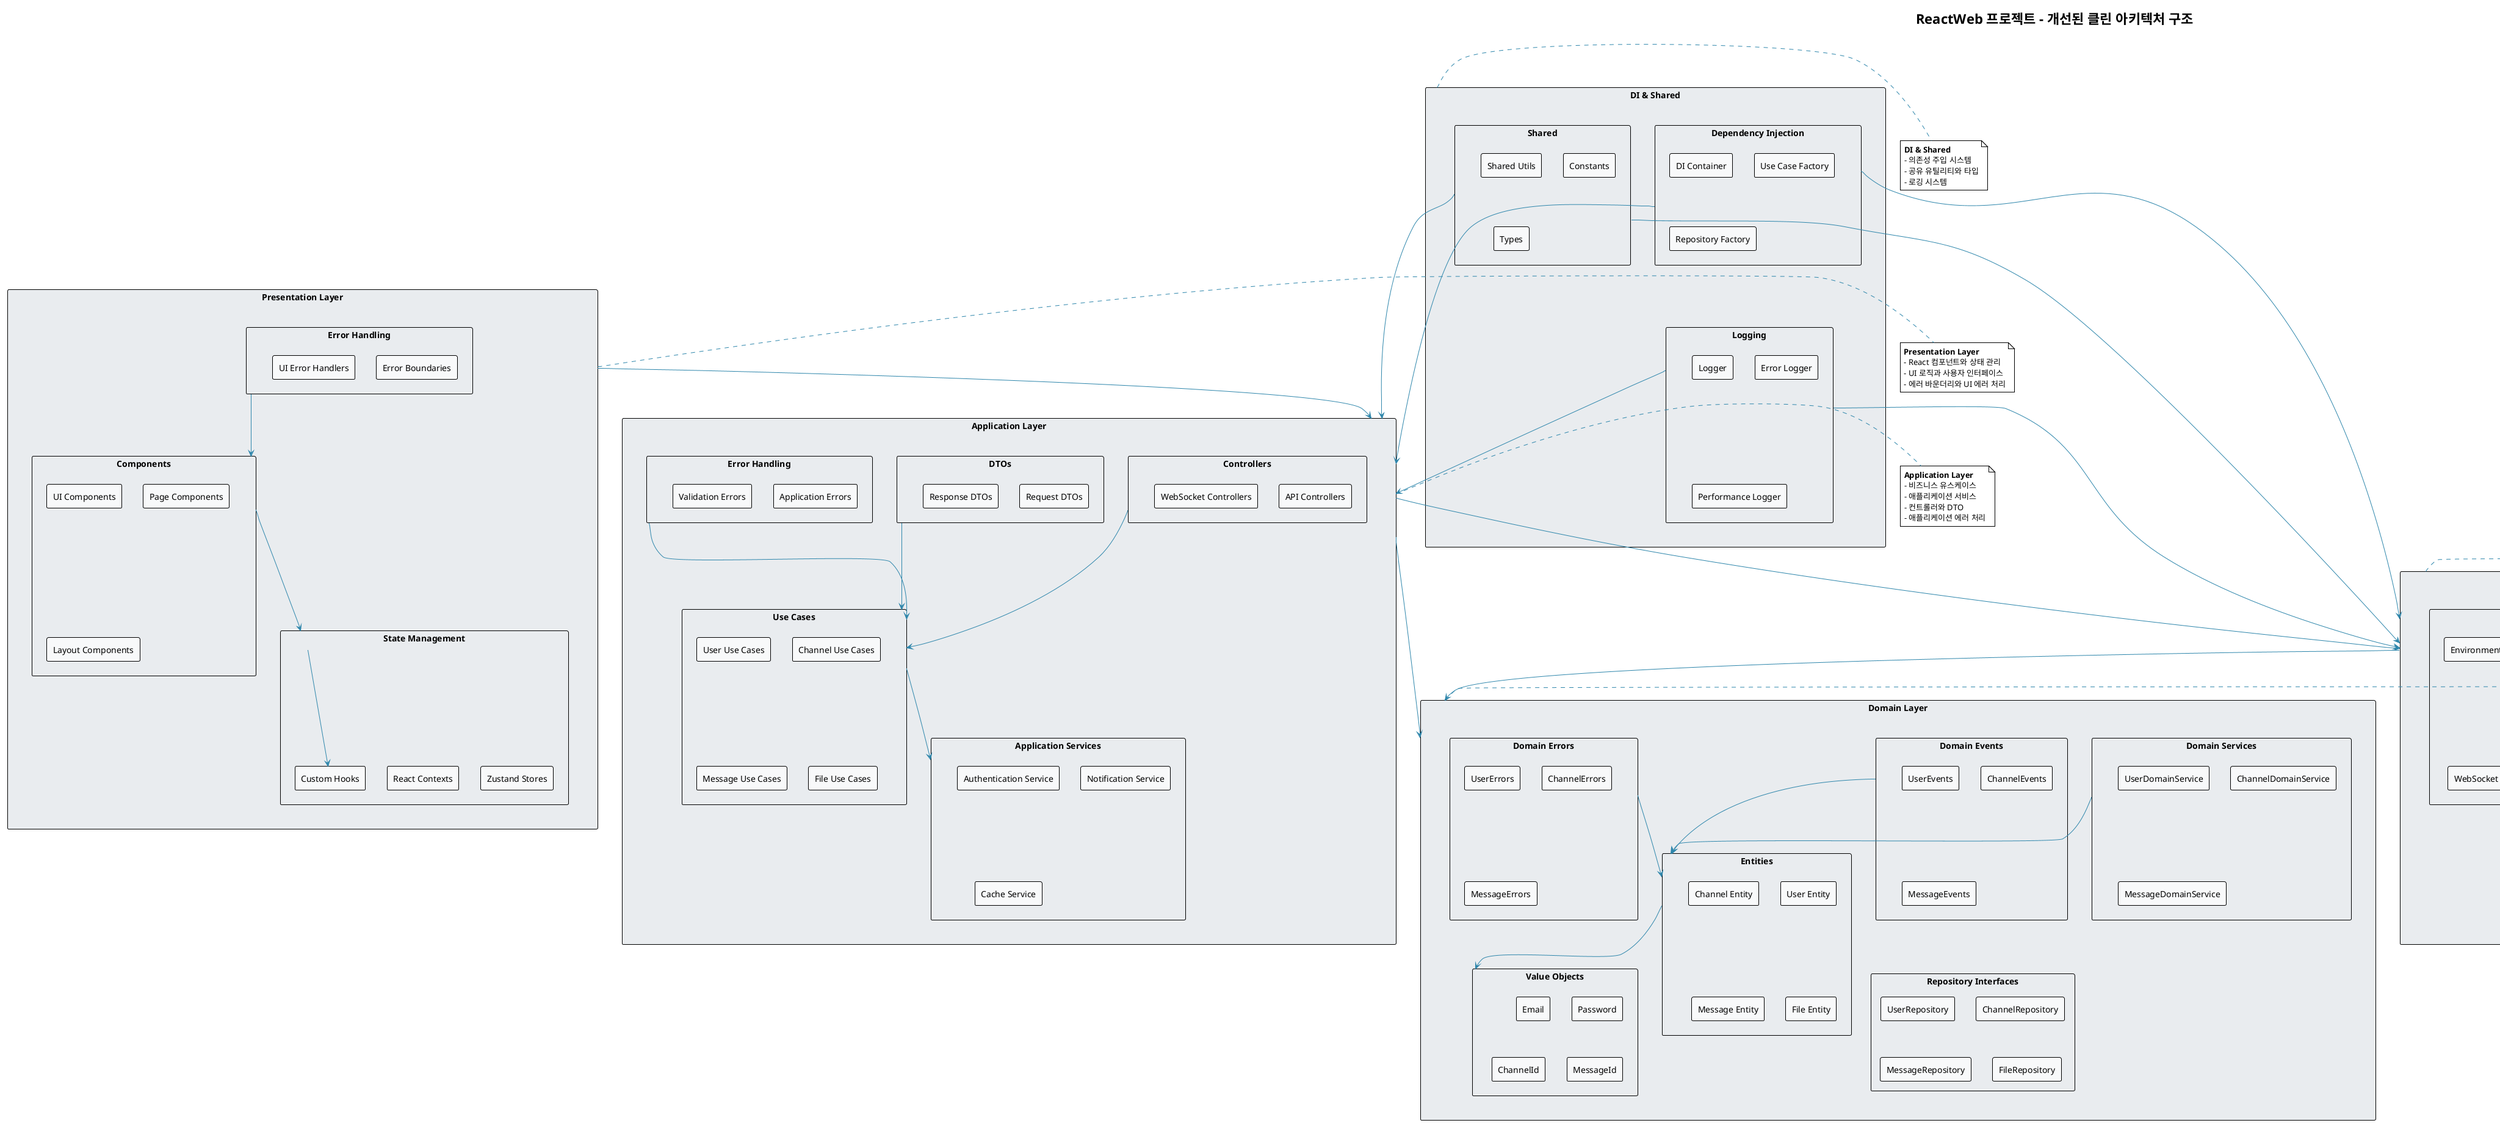 @startuml ReactWeb Architecture Improved
!theme plain
skinparam backgroundColor #FFFFFF
skinparam componentStyle rectangle
skinparam packageStyle rectangle
skinparam arrowColor #2E86AB
skinparam componentBackgroundColor #F8F9FA
skinparam packageBackgroundColor #E9ECEF

title ReactWeb 프로젝트 - 개선된 클린 아키텍처 구조

package "Presentation Layer" as Presentation {
  package "Components" as Components {
    component "UI Components" as UIComponents
    component "Page Components" as PageComponents
    component "Layout Components" as LayoutComponents
  }
  
  package "State Management" as StateManagement {
    component "Zustand Stores" as ZustandStores
    component "React Contexts" as ReactContexts
    component "Custom Hooks" as CustomHooks
  }
  
  package "Error Handling" as PresentationError {
    component "Error Boundaries" as ErrorBoundaries
    component "UI Error Handlers" as UIErrorHandlers
  }
}

package "Application Layer" as Application {
  package "Use Cases" as UseCases {
    component "User Use Cases" as UserUseCases
    component "Channel Use Cases" as ChannelUseCases
    component "Message Use Cases" as MessageUseCases
    component "File Use Cases" as FileUseCases
  }
  
  package "Application Services" as AppServices {
    component "Authentication Service" as AuthService
    component "Notification Service" as NotificationService
    component "Cache Service" as CacheService
  }
  
  package "Controllers" as Controllers {
    component "API Controllers" as APIControllers
    component "WebSocket Controllers" as WSControllers
  }
  
  package "DTOs" as DTOs {
    component "Request DTOs" as RequestDTOs
    component "Response DTOs" as ResponseDTOs
  }
  
  package "Error Handling" as AppError {
    component "Application Errors" as ApplicationErrors
    component "Validation Errors" as ValidationErrors
  }
}

package "Domain Layer" as Domain {
  package "Entities" as Entities {
    component "User Entity" as UserEntity
    component "Channel Entity" as ChannelEntity
    component "Message Entity" as MessageEntity
    component "File Entity" as FileEntity
  }
  
  package "Value Objects" as ValueObjects {
    component "Email" as Email
    component "Password" as Password
    component "ChannelId" as ChannelId
    component "MessageId" as MessageId
  }
  
  package "Repository Interfaces" as RepoInterfaces {
    component "UserRepository" as UserRepo
    component "ChannelRepository" as ChannelRepo
    component "MessageRepository" as MessageRepo
    component "FileRepository" as FileRepo
  }
  
  package "Domain Services" as DomainServices {
    component "UserDomainService" as UserDomainService
    component "ChannelDomainService" as ChannelDomainService
    component "MessageDomainService" as MessageDomainService
  }
  
  package "Domain Events" as DomainEvents {
    component "UserEvents" as UserEvents
    component "ChannelEvents" as ChannelEvents
    component "MessageEvents" as MessageEvents
  }
  
  package "Domain Errors" as DomainErrors {
    component "UserErrors" as UserErrors
    component "ChannelErrors" as ChannelErrors
    component "MessageErrors" as MessageErrors
  }
}

package "Infrastructure Layer" as Infrastructure {
  package "API" as API {
    component "HTTP Client" as HTTPClient
    component "API Endpoints" as APIEndpoints
    component "Request/Response Interceptors" as Interceptors
  }
  
  package "Repositories" as Repositories {
    component "UserRepositoryImpl" as UserRepoImpl
    component "ChannelRepositoryImpl" as ChannelRepoImpl
    component "MessageRepositoryImpl" as MessageRepoImpl
    component "FileRepositoryImpl" as FileRepoImpl
  }
  
  package "WebSocket" as WebSocket {
    component "WebSocket Client" as WSClient
    component "Real-time Handlers" as RealTimeHandlers
  }
  
  package "Cache" as Cache {
    component "Local Storage" as LocalStorage
    component "Session Storage" as SessionStorage
    component "Memory Cache" as MemoryCache
  }
  
  package "External Services" as ExternalServices {
    component "File Upload Service" as FileUploadService
    component "Notification Service" as ExternalNotificationService
    component "Analytics Service" as AnalyticsService
  }
  
  package "Configuration" as Config {
    component "Environment Config" as EnvConfig
    component "API Config" as APIConfig
    component "WebSocket Config" as WSConfig
  }
  
  package "Error Handling" as InfraError {
    component "Network Errors" as NetworkErrors
    component "External Service Errors" as ExternalErrors
  }
}

package "DI & Shared" as DIShared {
  package "Dependency Injection" as DI {
    component "DI Container" as Container
    component "Use Case Factory" as UseCaseFactory
    component "Repository Factory" as RepoFactory
  }
  
  package "Shared" as Shared {
    component "Shared Utils" as Utils
    component "Constants" as Constants
    component "Types" as Types
  }
  
  package "Logging" as Logging {
    component "Logger" as Logger
    component "Error Logger" as ErrorLogger
    component "Performance Logger" as PerfLogger
  }
}

' 의존성 관계
Presentation --> Application
Application --> Domain
Infrastructure --> Domain
Application --> Infrastructure

' Presentation Layer 내부 관계
Components --> StateManagement
StateManagement --> CustomHooks
PresentationError --> Components

' Application Layer 내부 관계
UseCases --> AppServices
Controllers --> UseCases
DTOs --> UseCases
AppError --> UseCases

' Domain Layer 내부 관계
Entities --> ValueObjects
DomainServices --> Entities
DomainEvents --> Entities
DomainErrors --> Entities

' Infrastructure Layer 내부 관계
API --> Repositories
WebSocket --> API
Cache --> API
ExternalServices --> API
Config --> API
InfraError --> API

' DI & Shared 관계
DI --> Application
DI --> Infrastructure
Shared --> Application
Shared --> Infrastructure
Logging --> Application
Logging --> Infrastructure

' 설명 노트
note right of Presentation
  **Presentation Layer**
  - React 컴포넌트와 상태 관리
  - UI 로직과 사용자 인터페이스
  - 에러 바운더리와 UI 에러 처리
end note

note right of Application
  **Application Layer**
  - 비즈니스 유스케이스
  - 애플리케이션 서비스
  - 컨트롤러와 DTO
  - 애플리케이션 에러 처리
end note

note right of Domain
  **Domain Layer**
  - 도메인 엔티티와 값 객체
  - 리포지토리 인터페이스
  - 도메인 서비스와 이벤트
  - 도메인 에러 정의
end note

note right of Infrastructure
  **Infrastructure Layer**
  - API 클라이언트와 리포지토리 구현
  - WebSocket과 캐싱
  - 외부 서비스 연동
  - 인프라 에러 처리
end note

note right of DIShared
  **DI & Shared**
  - 의존성 주입 시스템
  - 공유 유틸리티와 타입
  - 로깅 시스템
end note

@enduml 